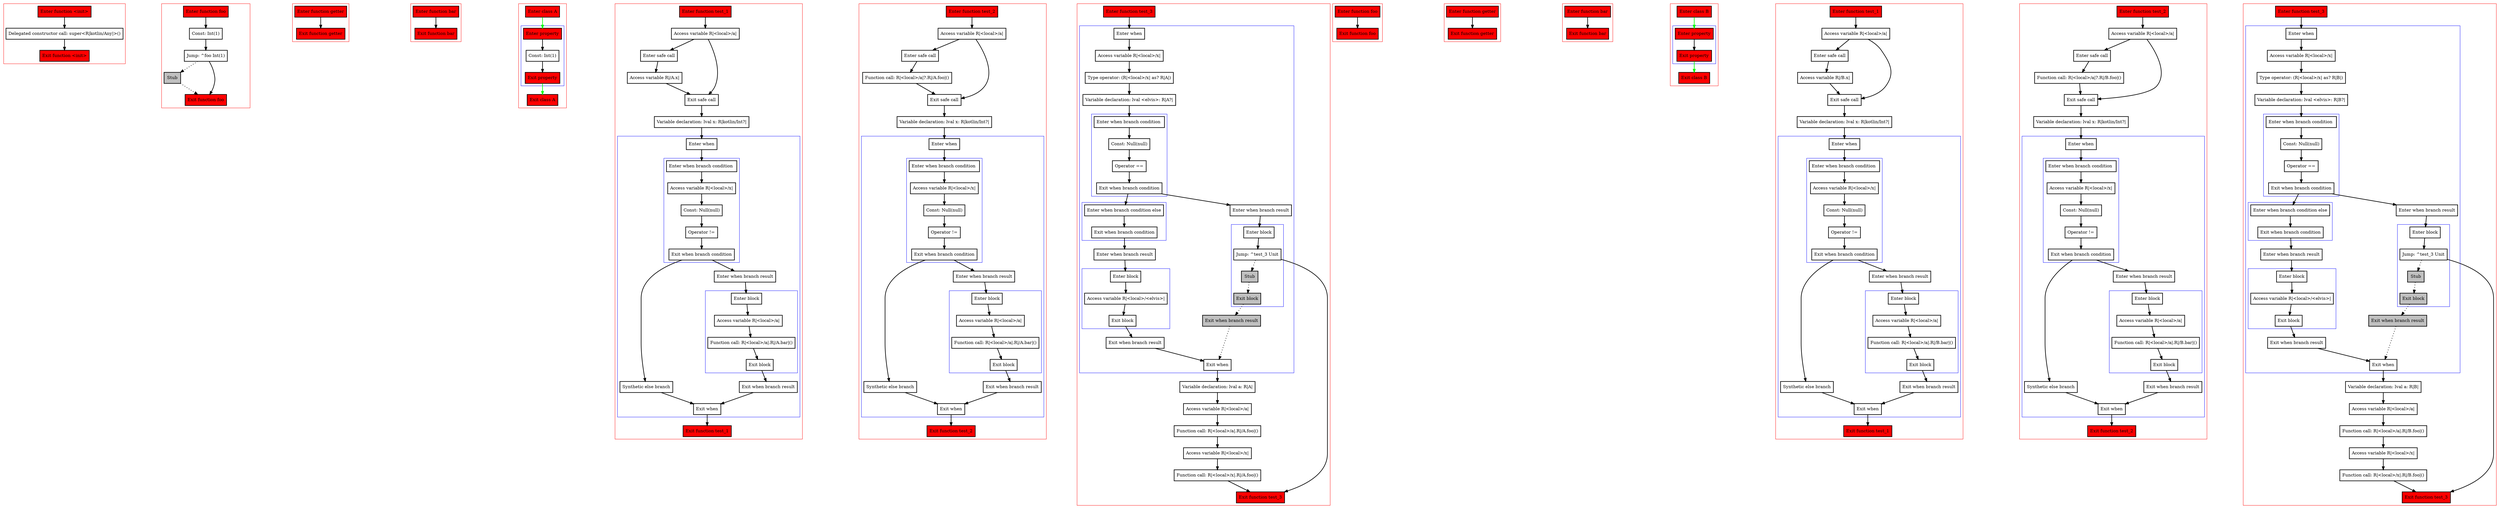 digraph assignSafeCall_kt {
    graph [nodesep=3]
    node [shape=box penwidth=2]
    edge [penwidth=2]

    subgraph cluster_0 {
        color=red
        0 [label="Enter function <init>" style="filled" fillcolor=red];
        2 [label="Delegated constructor call: super<R|kotlin/Any|>()"];
        1 [label="Exit function <init>" style="filled" fillcolor=red];
    }
    0 -> {2};
    2 -> {1};

    subgraph cluster_1 {
        color=red
        3 [label="Enter function foo" style="filled" fillcolor=red];
        5 [label="Const: Int(1)"];
        6 [label="Jump: ^foo Int(1)"];
        7 [label="Stub" style="filled" fillcolor=gray];
        4 [label="Exit function foo" style="filled" fillcolor=red];
    }
    3 -> {5};
    5 -> {6};
    6 -> {4};
    6 -> {7} [style=dotted];
    7 -> {4} [style=dotted];

    subgraph cluster_2 {
        color=red
        8 [label="Enter function getter" style="filled" fillcolor=red];
        9 [label="Exit function getter" style="filled" fillcolor=red];
    }
    8 -> {9};

    subgraph cluster_3 {
        color=red
        13 [label="Enter function bar" style="filled" fillcolor=red];
        14 [label="Exit function bar" style="filled" fillcolor=red];
    }
    13 -> {14};

    subgraph cluster_4 {
        color=red
        15 [label="Enter class A" style="filled" fillcolor=red];
        subgraph cluster_5 {
            color=blue
            10 [label="Enter property" style="filled" fillcolor=red];
            12 [label="Const: Int(1)"];
            11 [label="Exit property" style="filled" fillcolor=red];
        }
        16 [label="Exit class A" style="filled" fillcolor=red];
    }
    15 -> {10} [color=green];
    10 -> {12};
    11 -> {16} [color=green];
    12 -> {11};

    subgraph cluster_6 {
        color=red
        17 [label="Enter function test_1" style="filled" fillcolor=red];
        19 [label="Access variable R|<local>/a|"];
        20 [label="Enter safe call"];
        22 [label="Access variable R|/A.x|"];
        21 [label="Exit safe call"];
        23 [label="Variable declaration: lval x: R|kotlin/Int?|"];
        subgraph cluster_7 {
            color=blue
            24 [label="Enter when"];
            subgraph cluster_8 {
                color=blue
                26 [label="Enter when branch condition "];
                27 [label="Access variable R|<local>/x|"];
                28 [label="Const: Null(null)"];
                29 [label="Operator !="];
                30 [label="Exit when branch condition"];
            }
            37 [label="Synthetic else branch"];
            31 [label="Enter when branch result"];
            subgraph cluster_9 {
                color=blue
                32 [label="Enter block"];
                33 [label="Access variable R|<local>/a|"];
                34 [label="Function call: R|<local>/a|.R|/A.bar|()"];
                35 [label="Exit block"];
            }
            36 [label="Exit when branch result"];
            25 [label="Exit when"];
        }
        18 [label="Exit function test_1" style="filled" fillcolor=red];
    }
    17 -> {19};
    19 -> {20 21};
    20 -> {22};
    21 -> {23};
    22 -> {21};
    23 -> {24};
    24 -> {26};
    25 -> {18};
    26 -> {27};
    27 -> {28};
    28 -> {29};
    29 -> {30};
    30 -> {31 37};
    31 -> {32};
    32 -> {33};
    33 -> {34};
    34 -> {35};
    35 -> {36};
    36 -> {25};
    37 -> {25};

    subgraph cluster_10 {
        color=red
        38 [label="Enter function test_2" style="filled" fillcolor=red];
        40 [label="Access variable R|<local>/a|"];
        41 [label="Enter safe call"];
        43 [label="Function call: R|<local>/a|?.R|/A.foo|()"];
        42 [label="Exit safe call"];
        44 [label="Variable declaration: lval x: R|kotlin/Int?|"];
        subgraph cluster_11 {
            color=blue
            45 [label="Enter when"];
            subgraph cluster_12 {
                color=blue
                47 [label="Enter when branch condition "];
                48 [label="Access variable R|<local>/x|"];
                49 [label="Const: Null(null)"];
                50 [label="Operator !="];
                51 [label="Exit when branch condition"];
            }
            58 [label="Synthetic else branch"];
            52 [label="Enter when branch result"];
            subgraph cluster_13 {
                color=blue
                53 [label="Enter block"];
                54 [label="Access variable R|<local>/a|"];
                55 [label="Function call: R|<local>/a|.R|/A.bar|()"];
                56 [label="Exit block"];
            }
            57 [label="Exit when branch result"];
            46 [label="Exit when"];
        }
        39 [label="Exit function test_2" style="filled" fillcolor=red];
    }
    38 -> {40};
    40 -> {41 42};
    41 -> {43};
    42 -> {44};
    43 -> {42};
    44 -> {45};
    45 -> {47};
    46 -> {39};
    47 -> {48};
    48 -> {49};
    49 -> {50};
    50 -> {51};
    51 -> {52 58};
    52 -> {53};
    53 -> {54};
    54 -> {55};
    55 -> {56};
    56 -> {57};
    57 -> {46};
    58 -> {46};

    subgraph cluster_14 {
        color=red
        59 [label="Enter function test_3" style="filled" fillcolor=red];
        subgraph cluster_15 {
            color=blue
            61 [label="Enter when"];
            63 [label="Access variable R|<local>/x|"];
            64 [label="Type operator: (R|<local>/x| as? R|A|)"];
            65 [label="Variable declaration: lval <elvis>: R|A?|"];
            subgraph cluster_16 {
                color=blue
                66 [label="Enter when branch condition "];
                67 [label="Const: Null(null)"];
                68 [label="Operator =="];
                69 [label="Exit when branch condition"];
            }
            subgraph cluster_17 {
                color=blue
                76 [label="Enter when branch condition else"];
                77 [label="Exit when branch condition"];
            }
            78 [label="Enter when branch result"];
            subgraph cluster_18 {
                color=blue
                79 [label="Enter block"];
                80 [label="Access variable R|<local>/<elvis>|"];
                81 [label="Exit block"];
            }
            82 [label="Exit when branch result"];
            70 [label="Enter when branch result"];
            subgraph cluster_19 {
                color=blue
                71 [label="Enter block"];
                72 [label="Jump: ^test_3 Unit"];
                73 [label="Stub" style="filled" fillcolor=gray];
                74 [label="Exit block" style="filled" fillcolor=gray];
            }
            75 [label="Exit when branch result" style="filled" fillcolor=gray];
            62 [label="Exit when"];
        }
        83 [label="Variable declaration: lval a: R|A|"];
        84 [label="Access variable R|<local>/a|"];
        85 [label="Function call: R|<local>/a|.R|/A.foo|()"];
        86 [label="Access variable R|<local>/x|"];
        87 [label="Function call: R|<local>/x|.R|/A.foo|()"];
        60 [label="Exit function test_3" style="filled" fillcolor=red];
    }
    59 -> {61};
    61 -> {63};
    62 -> {83};
    63 -> {64};
    64 -> {65};
    65 -> {66};
    66 -> {67};
    67 -> {68};
    68 -> {69};
    69 -> {70 76};
    70 -> {71};
    71 -> {72};
    72 -> {60};
    72 -> {73} [style=dotted];
    73 -> {74} [style=dotted];
    74 -> {75} [style=dotted];
    75 -> {62} [style=dotted];
    76 -> {77};
    77 -> {78};
    78 -> {79};
    79 -> {80};
    80 -> {81};
    81 -> {82};
    82 -> {62};
    83 -> {84};
    84 -> {85};
    85 -> {86};
    86 -> {87};
    87 -> {60};

    subgraph cluster_20 {
        color=red
        88 [label="Enter function foo" style="filled" fillcolor=red];
        89 [label="Exit function foo" style="filled" fillcolor=red];
    }
    88 -> {89};

    subgraph cluster_21 {
        color=red
        90 [label="Enter function getter" style="filled" fillcolor=red];
        91 [label="Exit function getter" style="filled" fillcolor=red];
    }
    90 -> {91};

    subgraph cluster_22 {
        color=red
        94 [label="Enter function bar" style="filled" fillcolor=red];
        95 [label="Exit function bar" style="filled" fillcolor=red];
    }
    94 -> {95};

    subgraph cluster_23 {
        color=red
        96 [label="Enter class B" style="filled" fillcolor=red];
        subgraph cluster_24 {
            color=blue
            92 [label="Enter property" style="filled" fillcolor=red];
            93 [label="Exit property" style="filled" fillcolor=red];
        }
        97 [label="Exit class B" style="filled" fillcolor=red];
    }
    96 -> {92} [color=green];
    92 -> {93};
    93 -> {97} [color=green];

    subgraph cluster_25 {
        color=red
        98 [label="Enter function test_1" style="filled" fillcolor=red];
        100 [label="Access variable R|<local>/a|"];
        101 [label="Enter safe call"];
        103 [label="Access variable R|/B.x|"];
        102 [label="Exit safe call"];
        104 [label="Variable declaration: lval x: R|kotlin/Int?|"];
        subgraph cluster_26 {
            color=blue
            105 [label="Enter when"];
            subgraph cluster_27 {
                color=blue
                107 [label="Enter when branch condition "];
                108 [label="Access variable R|<local>/x|"];
                109 [label="Const: Null(null)"];
                110 [label="Operator !="];
                111 [label="Exit when branch condition"];
            }
            118 [label="Synthetic else branch"];
            112 [label="Enter when branch result"];
            subgraph cluster_28 {
                color=blue
                113 [label="Enter block"];
                114 [label="Access variable R|<local>/a|"];
                115 [label="Function call: R|<local>/a|.R|/B.bar|()"];
                116 [label="Exit block"];
            }
            117 [label="Exit when branch result"];
            106 [label="Exit when"];
        }
        99 [label="Exit function test_1" style="filled" fillcolor=red];
    }
    98 -> {100};
    100 -> {101 102};
    101 -> {103};
    102 -> {104};
    103 -> {102};
    104 -> {105};
    105 -> {107};
    106 -> {99};
    107 -> {108};
    108 -> {109};
    109 -> {110};
    110 -> {111};
    111 -> {112 118};
    112 -> {113};
    113 -> {114};
    114 -> {115};
    115 -> {116};
    116 -> {117};
    117 -> {106};
    118 -> {106};

    subgraph cluster_29 {
        color=red
        119 [label="Enter function test_2" style="filled" fillcolor=red];
        121 [label="Access variable R|<local>/a|"];
        122 [label="Enter safe call"];
        124 [label="Function call: R|<local>/a|?.R|/B.foo|()"];
        123 [label="Exit safe call"];
        125 [label="Variable declaration: lval x: R|kotlin/Int?|"];
        subgraph cluster_30 {
            color=blue
            126 [label="Enter when"];
            subgraph cluster_31 {
                color=blue
                128 [label="Enter when branch condition "];
                129 [label="Access variable R|<local>/x|"];
                130 [label="Const: Null(null)"];
                131 [label="Operator !="];
                132 [label="Exit when branch condition"];
            }
            139 [label="Synthetic else branch"];
            133 [label="Enter when branch result"];
            subgraph cluster_32 {
                color=blue
                134 [label="Enter block"];
                135 [label="Access variable R|<local>/a|"];
                136 [label="Function call: R|<local>/a|.R|/B.bar|()"];
                137 [label="Exit block"];
            }
            138 [label="Exit when branch result"];
            127 [label="Exit when"];
        }
        120 [label="Exit function test_2" style="filled" fillcolor=red];
    }
    119 -> {121};
    121 -> {122 123};
    122 -> {124};
    123 -> {125};
    124 -> {123};
    125 -> {126};
    126 -> {128};
    127 -> {120};
    128 -> {129};
    129 -> {130};
    130 -> {131};
    131 -> {132};
    132 -> {133 139};
    133 -> {134};
    134 -> {135};
    135 -> {136};
    136 -> {137};
    137 -> {138};
    138 -> {127};
    139 -> {127};

    subgraph cluster_33 {
        color=red
        140 [label="Enter function test_3" style="filled" fillcolor=red];
        subgraph cluster_34 {
            color=blue
            142 [label="Enter when"];
            144 [label="Access variable R|<local>/x|"];
            145 [label="Type operator: (R|<local>/x| as? R|B|)"];
            146 [label="Variable declaration: lval <elvis>: R|B?|"];
            subgraph cluster_35 {
                color=blue
                147 [label="Enter when branch condition "];
                148 [label="Const: Null(null)"];
                149 [label="Operator =="];
                150 [label="Exit when branch condition"];
            }
            subgraph cluster_36 {
                color=blue
                157 [label="Enter when branch condition else"];
                158 [label="Exit when branch condition"];
            }
            159 [label="Enter when branch result"];
            subgraph cluster_37 {
                color=blue
                160 [label="Enter block"];
                161 [label="Access variable R|<local>/<elvis>|"];
                162 [label="Exit block"];
            }
            163 [label="Exit when branch result"];
            151 [label="Enter when branch result"];
            subgraph cluster_38 {
                color=blue
                152 [label="Enter block"];
                153 [label="Jump: ^test_3 Unit"];
                154 [label="Stub" style="filled" fillcolor=gray];
                155 [label="Exit block" style="filled" fillcolor=gray];
            }
            156 [label="Exit when branch result" style="filled" fillcolor=gray];
            143 [label="Exit when"];
        }
        164 [label="Variable declaration: lval a: R|B|"];
        165 [label="Access variable R|<local>/a|"];
        166 [label="Function call: R|<local>/a|.R|/B.foo|()"];
        167 [label="Access variable R|<local>/x|"];
        168 [label="Function call: R|<local>/x|.R|/B.foo|()"];
        141 [label="Exit function test_3" style="filled" fillcolor=red];
    }
    140 -> {142};
    142 -> {144};
    143 -> {164};
    144 -> {145};
    145 -> {146};
    146 -> {147};
    147 -> {148};
    148 -> {149};
    149 -> {150};
    150 -> {151 157};
    151 -> {152};
    152 -> {153};
    153 -> {141};
    153 -> {154} [style=dotted];
    154 -> {155} [style=dotted];
    155 -> {156} [style=dotted];
    156 -> {143} [style=dotted];
    157 -> {158};
    158 -> {159};
    159 -> {160};
    160 -> {161};
    161 -> {162};
    162 -> {163};
    163 -> {143};
    164 -> {165};
    165 -> {166};
    166 -> {167};
    167 -> {168};
    168 -> {141};

}
